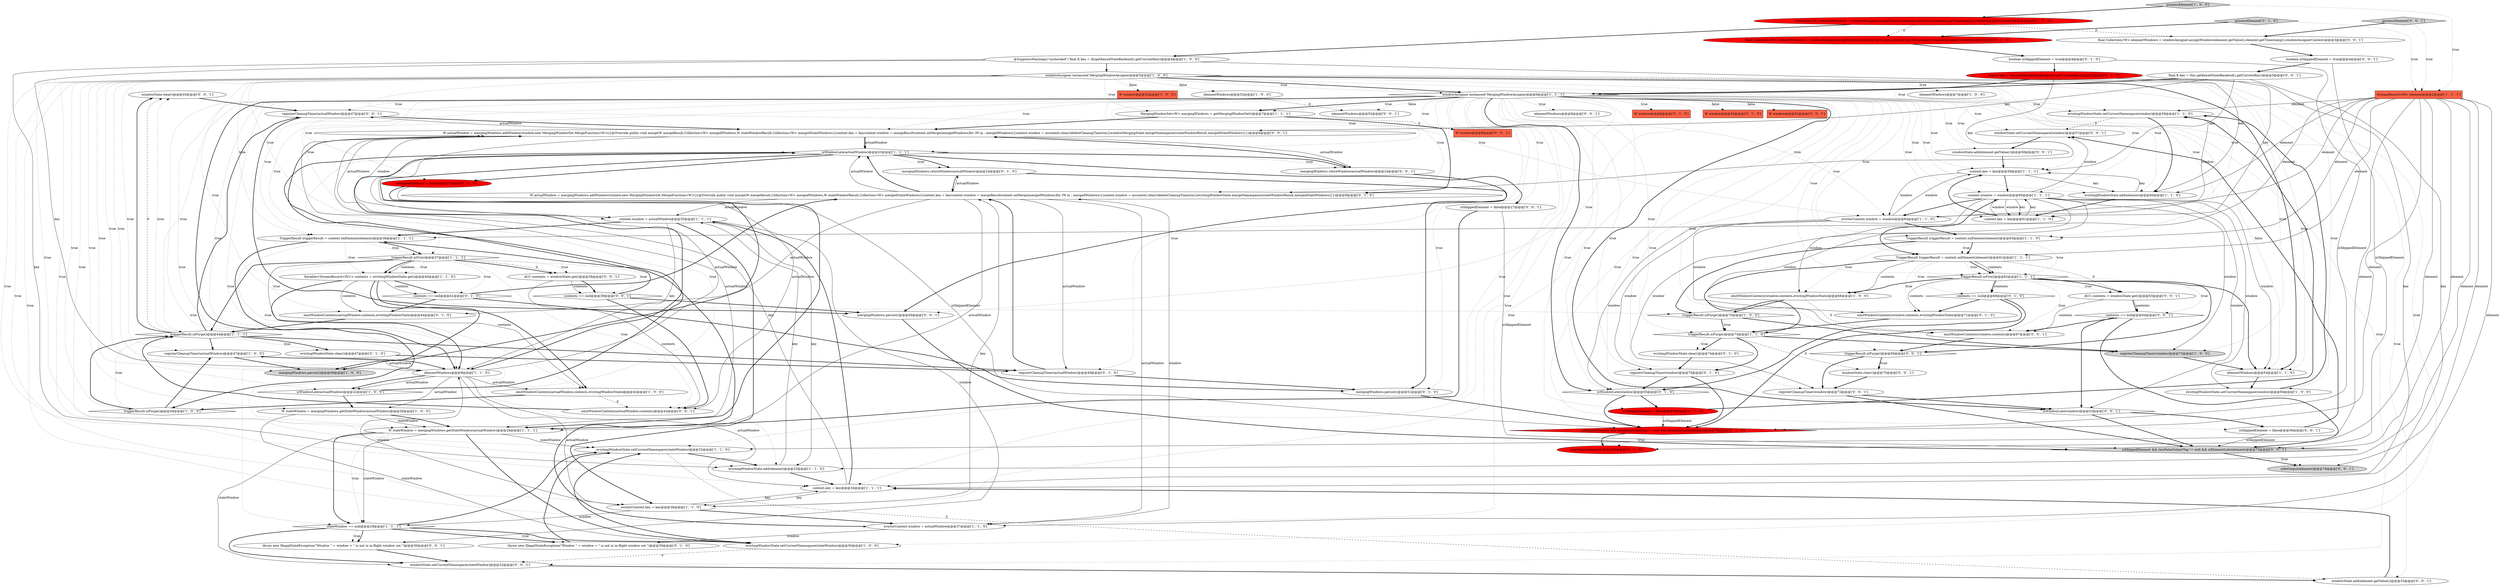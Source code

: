 digraph {
73 [style = filled, label = "windowState.clear()@@@45@@@['0', '0', '1']", fillcolor = white, shape = ellipse image = "AAA0AAABBB3BBB"];
19 [style = filled, label = "elementWindows@@@54@@@['1', '1', '0']", fillcolor = white, shape = ellipse image = "AAA0AAABBB1BBB"];
24 [style = filled, label = "evictingWindowState.setCurrentNamespace(window)@@@56@@@['1', '0', '0']", fillcolor = white, shape = ellipse image = "AAA0AAABBB1BBB"];
45 [style = filled, label = "registerCleanupTimer(window)@@@73@@@['1', '0', '0']", fillcolor = lightgray, shape = ellipse image = "AAA0AAABBB1BBB"];
29 [style = filled, label = "triggerResult.isFire()@@@37@@@['1', '1', '1']", fillcolor = white, shape = diamond image = "AAA0AAABBB1BBB"];
74 [style = filled, label = "W actualWindow = mergingWindows.addWindow(window,new MergingWindowSet.MergeFunction<W>(){@Override public void merge(W mergeResult,Collection<W> mergedWindows,W stateWindowResult,Collection<W> mergedStateWindows){context.key = keycontext.window = mergeResultcontext.onMerge(mergedWindows)for (W m : mergedWindows){context.window = mcontext.clear()deleteCleanupTimer(m)}windowMergingState.mergeNamespaces(stateWindowResult,mergedStateWindows)}})@@@9@@@['0', '0', '1']", fillcolor = white, shape = ellipse image = "AAA0AAABBB3BBB"];
3 [style = filled, label = "triggerResult.isPurge()@@@73@@@['1', '1', '0']", fillcolor = white, shape = diamond image = "AAA0AAABBB1BBB"];
86 [style = filled, label = "isWindowLate(window)@@@53@@@['0', '0', '1']", fillcolor = white, shape = diamond image = "AAA0AAABBB3BBB"];
48 [style = filled, label = "isSkippedElement = false@@@58@@@['0', '1', '0']", fillcolor = red, shape = ellipse image = "AAA1AAABBB2BBB"];
66 [style = filled, label = "mergingWindows.retireWindow(actualWindow)@@@24@@@['0', '1', '0']", fillcolor = white, shape = ellipse image = "AAA0AAABBB2BBB"];
26 [style = filled, label = "Iterable<StreamRecord<IN>> contents = evictingWindowState.get()@@@40@@@['1', '1', '0']", fillcolor = white, shape = ellipse image = "AAA0AAABBB1BBB"];
95 [style = filled, label = "final K key = this.getKeyedStateBackend().getCurrentKey()@@@5@@@['0', '0', '1']", fillcolor = white, shape = ellipse image = "AAA0AAABBB3BBB"];
83 [style = filled, label = "isSkippedElement && lateDataOutputTag != null && isElementLate(element)@@@75@@@['0', '0', '1']", fillcolor = lightgray, shape = diamond image = "AAA0AAABBB3BBB"];
14 [style = filled, label = "elementWindows@@@7@@@['1', '0', '0']", fillcolor = white, shape = ellipse image = "AAA0AAABBB1BBB"];
38 [style = filled, label = "isWindowLate(actualWindow)@@@22@@@['1', '0', '0']", fillcolor = white, shape = diamond image = "AAA0AAABBB1BBB"];
59 [style = filled, label = "boolean isSkippedElement = true@@@4@@@['0', '1', '0']", fillcolor = white, shape = ellipse image = "AAA0AAABBB2BBB"];
61 [style = filled, label = "registerCleanupTimer(window)@@@76@@@['0', '1', '0']", fillcolor = white, shape = ellipse image = "AAA0AAABBB2BBB"];
72 [style = filled, label = "boolean isSkippedElement = true@@@4@@@['0', '0', '1']", fillcolor = white, shape = ellipse image = "AAA0AAABBB3BBB"];
11 [style = filled, label = "isWindowLate(actualWindow)@@@23@@@['1', '1', '1']", fillcolor = white, shape = diamond image = "AAA0AAABBB1BBB"];
62 [style = filled, label = "isSkippedElement = false@@@27@@@['0', '1', '0']", fillcolor = red, shape = ellipse image = "AAA1AAABBB2BBB"];
44 [style = filled, label = "evictingWindowState.setCurrentNamespace(stateWindow)@@@32@@@['1', '1', '0']", fillcolor = white, shape = ellipse image = "AAA0AAABBB1BBB"];
21 [style = filled, label = "evictorContext.window = actualWindow@@@37@@@['1', '1', '0']", fillcolor = white, shape = ellipse image = "AAA0AAABBB1BBB"];
60 [style = filled, label = "isWindowLate(window)@@@55@@@['0', '1', '0']", fillcolor = white, shape = diamond image = "AAA0AAABBB2BBB"];
13 [style = filled, label = "evictingWindowState.setCurrentNamespace(window)@@@59@@@['1', '1', '0']", fillcolor = white, shape = ellipse image = "AAA0AAABBB1BBB"];
68 [style = filled, label = "registerCleanupTimer(actualWindow)@@@49@@@['0', '1', '0']", fillcolor = white, shape = ellipse image = "AAA0AAABBB2BBB"];
70 [style = filled, label = "emitWindowContents(window,contents)@@@67@@@['0', '0', '1']", fillcolor = white, shape = ellipse image = "AAA0AAABBB3BBB"];
75 [style = filled, label = "registerCleanupTimer(window)@@@72@@@['0', '0', '1']", fillcolor = white, shape = ellipse image = "AAA0AAABBB3BBB"];
23 [style = filled, label = "mergingWindows.persist()@@@49@@@['1', '0', '0']", fillcolor = lightgray, shape = ellipse image = "AAA0AAABBB1BBB"];
92 [style = filled, label = "windowState.setCurrentNamespace(window)@@@57@@@['0', '0', '1']", fillcolor = white, shape = ellipse image = "AAA0AAABBB3BBB"];
30 [style = filled, label = "processElement['1', '0', '0']", fillcolor = lightgray, shape = diamond image = "AAA0AAABBB1BBB"];
6 [style = filled, label = "@SuppressWarnings(\"unchecked\") final K key = (K)getKeyedStateBackend().getCurrentKey()@@@4@@@['1', '0', '0']", fillcolor = white, shape = ellipse image = "AAA0AAABBB1BBB"];
42 [style = filled, label = "MergingWindowSet<W> mergingWindows = getMergingWindowSet()@@@7@@@['1', '1', '1']", fillcolor = white, shape = ellipse image = "AAA0AAABBB1BBB"];
88 [style = filled, label = "ACC contents = windowState.get()@@@38@@@['0', '0', '1']", fillcolor = white, shape = ellipse image = "AAA0AAABBB3BBB"];
69 [style = filled, label = "mergingWindows.retireWindow(actualWindow)@@@24@@@['0', '0', '1']", fillcolor = white, shape = ellipse image = "AAA0AAABBB3BBB"];
67 [style = filled, label = "evictingWindowState.clear()@@@74@@@['0', '1', '0']", fillcolor = white, shape = ellipse image = "AAA0AAABBB2BBB"];
77 [style = filled, label = "contents == null@@@39@@@['0', '0', '1']", fillcolor = white, shape = diamond image = "AAA0AAABBB3BBB"];
18 [style = filled, label = "StreamRecord<IN> element@@@2@@@['1', '1', '1']", fillcolor = tomato, shape = box image = "AAA0AAABBB1BBB"];
52 [style = filled, label = "contents == null@@@41@@@['0', '1', '0']", fillcolor = white, shape = diamond image = "AAA0AAABBB2BBB"];
53 [style = filled, label = "emitWindowContents(window,contents,evictingWindowState)@@@71@@@['0', '1', '0']", fillcolor = white, shape = ellipse image = "AAA0AAABBB2BBB"];
8 [style = filled, label = "elementWindows@@@8@@@['1', '1', '0']", fillcolor = white, shape = ellipse image = "AAA0AAABBB1BBB"];
71 [style = filled, label = "elementWindows@@@8@@@['0', '0', '1']", fillcolor = white, shape = ellipse image = "AAA0AAABBB3BBB"];
4 [style = filled, label = "evictingWindowState.add(element)@@@33@@@['1', '1', '0']", fillcolor = white, shape = ellipse image = "AAA0AAABBB1BBB"];
16 [style = filled, label = "context.window = window@@@60@@@['1', '1', '1']", fillcolor = white, shape = ellipse image = "AAA0AAABBB1BBB"];
46 [style = filled, label = "W window@@@8@@@['0', '1', '0']", fillcolor = tomato, shape = box image = "AAA0AAABBB2BBB"];
82 [style = filled, label = "throw new IllegalStateException(\"Window \" + window + \" is not in in-flight window set.\")@@@30@@@['0', '0', '1']", fillcolor = white, shape = ellipse image = "AAA0AAABBB3BBB"];
91 [style = filled, label = "mergingWindows.persist()@@@49@@@['0', '0', '1']", fillcolor = white, shape = ellipse image = "AAA0AAABBB3BBB"];
0 [style = filled, label = "windowAssigner instanceof MergingWindowAssigner@@@6@@@['1', '1', '1']", fillcolor = white, shape = diamond image = "AAA0AAABBB1BBB"];
85 [style = filled, label = "W window@@@8@@@['0', '0', '1']", fillcolor = tomato, shape = box image = "AAA0AAABBB3BBB"];
90 [style = filled, label = "isSkippedElement = false@@@56@@@['0', '0', '1']", fillcolor = white, shape = ellipse image = "AAA0AAABBB3BBB"];
43 [style = filled, label = "elementWindows@@@52@@@['1', '0', '0']", fillcolor = white, shape = ellipse image = "AAA0AAABBB1BBB"];
58 [style = filled, label = "processElement['0', '1', '0']", fillcolor = lightgray, shape = diamond image = "AAA0AAABBB2BBB"];
65 [style = filled, label = "isSkippedElement && lateDataOutputTag != null && isElementLate(element)@@@79@@@['0', '1', '0']", fillcolor = red, shape = diamond image = "AAA1AAABBB2BBB"];
55 [style = filled, label = "final Collection<W> elementWindows = windowAssigner.assignWindows(element.getValue(),element.getTimestamp(),windowAssignerContext)@@@3@@@['0', '1', '0']", fillcolor = red, shape = ellipse image = "AAA1AAABBB2BBB"];
36 [style = filled, label = "evictorContext.key = key@@@36@@@['1', '1', '0']", fillcolor = white, shape = ellipse image = "AAA0AAABBB1BBB"];
54 [style = filled, label = "W window@@@54@@@['0', '1', '0']", fillcolor = tomato, shape = box image = "AAA0AAABBB2BBB"];
84 [style = filled, label = "W window@@@52@@@['0', '0', '1']", fillcolor = tomato, shape = box image = "AAA0AAABBB3BBB"];
17 [style = filled, label = "emitWindowContents(window,contents,evictingWindowState)@@@68@@@['1', '0', '0']", fillcolor = white, shape = ellipse image = "AAA0AAABBB1BBB"];
32 [style = filled, label = "emitWindowContents(actualWindow,contents,evictingWindowState)@@@42@@@['1', '0', '0']", fillcolor = white, shape = ellipse image = "AAA0AAABBB1BBB"];
57 [style = filled, label = "mergingWindows.persist()@@@51@@@['0', '1', '0']", fillcolor = white, shape = ellipse image = "AAA0AAABBB2BBB"];
7 [style = filled, label = "triggerResult.isPurge()@@@44@@@['1', '0', '0']", fillcolor = white, shape = diamond image = "AAA0AAABBB1BBB"];
49 [style = filled, label = "contents == null@@@68@@@['0', '1', '0']", fillcolor = white, shape = diamond image = "AAA0AAABBB2BBB"];
28 [style = filled, label = "triggerResult.isPurge()@@@44@@@['1', '1', '1']", fillcolor = white, shape = diamond image = "AAA0AAABBB1BBB"];
64 [style = filled, label = "final K key = this.getKeyedStateBackend().getCurrentKey()@@@5@@@['0', '1', '0']", fillcolor = red, shape = ellipse image = "AAA1AAABBB2BBB"];
22 [style = filled, label = "W stateWindow = mergingWindows.getStateWindow(actualWindow)@@@28@@@['1', '1', '1']", fillcolor = white, shape = ellipse image = "AAA0AAABBB1BBB"];
10 [style = filled, label = "windowAssigner instanceof MergingWindowAssigner@@@5@@@['1', '0', '0']", fillcolor = white, shape = diamond image = "AAA0AAABBB1BBB"];
41 [style = filled, label = "TriggerResult triggerResult = context.onElement(element)@@@61@@@['1', '1', '1']", fillcolor = white, shape = ellipse image = "AAA0AAABBB1BBB"];
94 [style = filled, label = "contents == null@@@64@@@['0', '0', '1']", fillcolor = white, shape = diamond image = "AAA0AAABBB3BBB"];
25 [style = filled, label = "registerCleanupTimer(actualWindow)@@@47@@@['1', '0', '0']", fillcolor = white, shape = ellipse image = "AAA0AAABBB1BBB"];
81 [style = filled, label = "final Collection<W> elementWindows = windowAssigner.assignWindows(element.getValue(),element.getTimestamp(),windowAssignerContext)@@@3@@@['0', '0', '1']", fillcolor = white, shape = ellipse image = "AAA0AAABBB3BBB"];
40 [style = filled, label = "context.key = key@@@61@@@['1', '1', '0']", fillcolor = white, shape = ellipse image = "AAA0AAABBB1BBB"];
50 [style = filled, label = "throw new IllegalStateException(\"Window \" + window + \" is not in in-flight window set.\")@@@30@@@['0', '1', '0']", fillcolor = white, shape = ellipse image = "AAA0AAABBB2BBB"];
27 [style = filled, label = "TriggerResult triggerResult = context.onElement(element)@@@65@@@['1', '1', '0']", fillcolor = white, shape = ellipse image = "AAA0AAABBB1BBB"];
96 [style = filled, label = "processElement['0', '0', '1']", fillcolor = lightgray, shape = diamond image = "AAA0AAABBB3BBB"];
20 [style = filled, label = "triggerResult.isPurge()@@@70@@@['1', '0', '0']", fillcolor = white, shape = diamond image = "AAA0AAABBB1BBB"];
1 [style = filled, label = "evictorContext.window = window@@@64@@@['1', '1', '0']", fillcolor = white, shape = ellipse image = "AAA0AAABBB1BBB"];
35 [style = filled, label = "W stateWindow = mergingWindows.getStateWindow(actualWindow)@@@26@@@['1', '0', '0']", fillcolor = white, shape = ellipse image = "AAA0AAABBB1BBB"];
56 [style = filled, label = "W actualWindow = mergingWindows.addWindow(window,new MergingWindowSet.MergeFunction<W>(){@Override public void merge(W mergeResult,Collection<W> mergedWindows,W stateWindowResult,Collection<W> mergedStateWindows){context.key = keycontext.window = mergeResultcontext.onMerge(mergedWindows)for (W m : mergedWindows){context.window = mcontext.clear()deleteCleanupTimer(m)}evictingWindowState.mergeNamespaces(stateWindowResult,mergedStateWindows)}})@@@9@@@['0', '1', '0']", fillcolor = white, shape = ellipse image = "AAA0AAABBB2BBB"];
98 [style = filled, label = "windowState.add(element.getValue())@@@33@@@['0', '0', '1']", fillcolor = white, shape = ellipse image = "AAA0AAABBB3BBB"];
89 [style = filled, label = "registerCleanupTimer(actualWindow)@@@47@@@['0', '0', '1']", fillcolor = white, shape = ellipse image = "AAA0AAABBB3BBB"];
51 [style = filled, label = "emitWindowContents(actualWindow,contents,evictingWindowState)@@@44@@@['0', '1', '0']", fillcolor = white, shape = ellipse image = "AAA0AAABBB2BBB"];
33 [style = filled, label = "context.key = key@@@34@@@['1', '1', '1']", fillcolor = white, shape = ellipse image = "AAA0AAABBB1BBB"];
5 [style = filled, label = "TriggerResult triggerResult = context.onElement(element)@@@36@@@['1', '1', '1']", fillcolor = white, shape = ellipse image = "AAA0AAABBB1BBB"];
34 [style = filled, label = "W window@@@52@@@['1', '0', '0']", fillcolor = tomato, shape = box image = "AAA0AAABBB1BBB"];
47 [style = filled, label = "evictingWindowState.clear()@@@47@@@['0', '1', '0']", fillcolor = white, shape = ellipse image = "AAA0AAABBB2BBB"];
37 [style = filled, label = "Collection<W> elementWindows = windowAssigner.assignWindows(element.getValue(),element.getTimestamp(),windowAssignerContext)@@@3@@@['1', '0', '0']", fillcolor = red, shape = ellipse image = "AAA1AAABBB1BBB"];
15 [style = filled, label = "evictingWindowState.add(element)@@@60@@@['1', '1', '0']", fillcolor = white, shape = ellipse image = "AAA0AAABBB1BBB"];
97 [style = filled, label = "ACC contents = windowState.get()@@@63@@@['0', '0', '1']", fillcolor = white, shape = ellipse image = "AAA0AAABBB3BBB"];
79 [style = filled, label = "isSkippedElement = false@@@27@@@['0', '0', '1']", fillcolor = white, shape = ellipse image = "AAA0AAABBB3BBB"];
2 [style = filled, label = "context.window = actualWindow@@@35@@@['1', '1', '1']", fillcolor = white, shape = ellipse image = "AAA0AAABBB1BBB"];
12 [style = filled, label = "context.key = key@@@59@@@['1', '1', '1']", fillcolor = white, shape = ellipse image = "AAA0AAABBB1BBB"];
93 [style = filled, label = "triggerResult.isPurge()@@@69@@@['0', '0', '1']", fillcolor = white, shape = diamond image = "AAA0AAABBB3BBB"];
76 [style = filled, label = "windowState.clear()@@@70@@@['0', '0', '1']", fillcolor = white, shape = ellipse image = "AAA0AAABBB3BBB"];
39 [style = filled, label = "stateWindow == null@@@29@@@['1', '1', '1']", fillcolor = white, shape = diamond image = "AAA0AAABBB1BBB"];
63 [style = filled, label = "sideOutput(element)@@@80@@@['0', '1', '0']", fillcolor = red, shape = ellipse image = "AAA1AAABBB2BBB"];
87 [style = filled, label = "windowState.add(element.getValue())@@@58@@@['0', '0', '1']", fillcolor = white, shape = ellipse image = "AAA0AAABBB3BBB"];
9 [style = filled, label = "triggerResult.isFire()@@@62@@@['1', '1', '1']", fillcolor = white, shape = diamond image = "AAA0AAABBB1BBB"];
80 [style = filled, label = "emitWindowContents(actualWindow,contents)@@@42@@@['0', '0', '1']", fillcolor = white, shape = ellipse image = "AAA0AAABBB3BBB"];
78 [style = filled, label = "windowState.setCurrentNamespace(stateWindow)@@@32@@@['0', '0', '1']", fillcolor = white, shape = ellipse image = "AAA0AAABBB3BBB"];
31 [style = filled, label = "evictingWindowState.setCurrentNamespace(stateWindow)@@@30@@@['1', '0', '0']", fillcolor = white, shape = ellipse image = "AAA0AAABBB1BBB"];
99 [style = filled, label = "elementWindows@@@52@@@['0', '0', '1']", fillcolor = white, shape = ellipse image = "AAA0AAABBB3BBB"];
100 [style = filled, label = "sideOutput(element)@@@76@@@['0', '0', '1']", fillcolor = lightgray, shape = ellipse image = "AAA0AAABBB3BBB"];
0->5 [style = dotted, label="true"];
1->27 [style = bold, label=""];
95->33 [style = solid, label="key"];
41->9 [style = bold, label=""];
29->77 [style = dotted, label="true"];
16->41 [style = bold, label=""];
89->74 [style = bold, label=""];
41->97 [style = dashed, label="0"];
41->9 [style = solid, label="contents"];
39->31 [style = bold, label=""];
0->86 [style = bold, label=""];
28->25 [style = bold, label=""];
10->1 [style = dotted, label="true"];
5->29 [style = dotted, label="true"];
10->4 [style = dotted, label="true"];
20->45 [style = bold, label=""];
39->50 [style = bold, label=""];
64->0 [style = bold, label=""];
59->64 [style = bold, label=""];
73->89 [style = bold, label=""];
0->46 [style = dotted, label="true"];
16->75 [style = solid, label="window"];
74->2 [style = solid, label="actualWindow"];
28->73 [style = bold, label=""];
77->74 [style = bold, label=""];
74->89 [style = solid, label="actualWindow"];
32->7 [style = bold, label=""];
8->38 [style = bold, label=""];
60->48 [style = bold, label=""];
29->52 [style = dotted, label="true"];
11->69 [style = dotted, label="true"];
8->38 [style = solid, label="actualWindow"];
10->25 [style = dotted, label="true"];
36->8 [style = solid, label="window"];
87->12 [style = bold, label=""];
0->19 [style = dotted, label="false"];
10->0 [style = bold, label=""];
29->88 [style = dotted, label="true"];
41->17 [style = solid, label="contents"];
13->15 [style = bold, label=""];
2->8 [style = solid, label="key"];
66->57 [style = bold, label=""];
0->89 [style = dotted, label="true"];
17->70 [style = dashed, label="0"];
0->48 [style = dotted, label="true"];
2->74 [style = solid, label="window"];
59->65 [style = solid, label="isSkippedElement"];
8->33 [style = solid, label="actualWindow"];
91->83 [style = bold, label=""];
16->40 [style = solid, label="window"];
48->65 [style = solid, label="isSkippedElement"];
9->93 [style = bold, label=""];
56->51 [style = solid, label="actualWindow"];
4->33 [style = bold, label=""];
83->100 [style = bold, label=""];
82->78 [style = bold, label=""];
10->13 [style = dotted, label="true"];
31->44 [style = bold, label=""];
10->2 [style = dotted, label="true"];
21->50 [style = solid, label="window"];
98->33 [style = bold, label=""];
9->49 [style = bold, label=""];
88->80 [style = solid, label="contents"];
65->63 [style = bold, label=""];
10->40 [style = dotted, label="true"];
33->2 [style = bold, label=""];
26->51 [style = solid, label="contents"];
28->73 [style = dashed, label="0"];
0->28 [style = dotted, label="true"];
0->13 [style = dotted, label="true"];
0->98 [style = dotted, label="true"];
78->98 [style = bold, label=""];
15->12 [style = solid, label="key"];
52->56 [style = bold, label=""];
94->83 [style = bold, label=""];
38->11 [style = dotted, label="true"];
0->60 [style = bold, label=""];
39->78 [style = bold, label=""];
56->21 [style = solid, label="actualWindow"];
26->23 [style = bold, label=""];
62->65 [style = solid, label="isSkippedElement"];
25->8 [style = bold, label=""];
10->27 [style = dotted, label="true"];
0->2 [style = dotted, label="true"];
0->27 [style = dotted, label="true"];
93->75 [style = bold, label=""];
65->63 [style = dotted, label="true"];
10->21 [style = dotted, label="true"];
11->23 [style = bold, label=""];
10->7 [style = dotted, label="true"];
66->56 [style = bold, label=""];
44->98 [style = dashed, label="0"];
75->83 [style = bold, label=""];
18->63 [style = solid, label="element"];
10->8 [style = dotted, label="true"];
0->12 [style = dotted, label="true"];
74->22 [style = solid, label="actualWindow"];
10->38 [style = dotted, label="true"];
40->16 [style = solid, label="key"];
5->32 [style = dotted, label="true"];
39->82 [style = dotted, label="true"];
88->77 [style = bold, label=""];
70->93 [style = bold, label=""];
32->80 [style = dashed, label="0"];
16->92 [style = solid, label="window"];
0->21 [style = dotted, label="true"];
56->22 [style = solid, label="actualWindow"];
28->89 [style = bold, label=""];
0->68 [style = dotted, label="true"];
0->8 [style = bold, label=""];
1->60 [style = solid, label="window"];
18->65 [style = solid, label="element"];
60->65 [style = bold, label=""];
41->49 [style = dotted, label="true"];
0->3 [style = dotted, label="true"];
5->29 [style = bold, label=""];
0->56 [style = dotted, label="true"];
0->44 [style = dotted, label="true"];
26->32 [style = bold, label=""];
0->42 [style = bold, label=""];
83->100 [style = dotted, label="true"];
27->41 [style = dotted, label="true"];
0->60 [style = dotted, label="true"];
3->61 [style = bold, label=""];
67->61 [style = bold, label=""];
0->57 [style = dotted, label="true"];
0->39 [style = dotted, label="true"];
64->56 [style = solid, label="key"];
10->24 [style = dotted, label="true"];
72->83 [style = solid, label="isSkippedElement"];
58->18 [style = dotted, label="true"];
74->11 [style = bold, label=""];
57->65 [style = bold, label=""];
37->55 [style = dashed, label="0"];
33->74 [style = solid, label="key"];
27->20 [style = bold, label=""];
90->92 [style = bold, label=""];
12->15 [style = solid, label="key"];
72->95 [style = bold, label=""];
0->90 [style = dotted, label="true"];
39->50 [style = dotted, label="true"];
61->65 [style = bold, label=""];
86->90 [style = bold, label=""];
3->45 [style = bold, label=""];
74->80 [style = solid, label="actualWindow"];
0->79 [style = dotted, label="true"];
10->45 [style = dotted, label="true"];
86->83 [style = bold, label=""];
11->79 [style = bold, label=""];
26->52 [style = bold, label=""];
10->43 [style = dotted, label="false"];
30->18 [style = dotted, label="true"];
29->80 [style = dotted, label="true"];
9->94 [style = dotted, label="true"];
22->39 [style = solid, label="stateWindow"];
29->51 [style = dotted, label="true"];
2->5 [style = bold, label=""];
0->40 [style = dotted, label="true"];
10->12 [style = dotted, label="true"];
61->60 [style = bold, label=""];
28->47 [style = dotted, label="true"];
39->44 [style = bold, label=""];
0->15 [style = dotted, label="true"];
0->33 [style = dotted, label="true"];
28->68 [style = bold, label=""];
22->31 [style = bold, label=""];
47->68 [style = bold, label=""];
18->21 [style = solid, label="element"];
36->33 [style = solid, label="key"];
0->86 [style = dotted, label="true"];
16->86 [style = solid, label="window"];
10->33 [style = dotted, label="true"];
68->56 [style = bold, label=""];
0->36 [style = dotted, label="true"];
10->14 [style = dotted, label="true"];
64->33 [style = solid, label="key"];
29->28 [style = bold, label=""];
49->53 [style = bold, label=""];
0->29 [style = dotted, label="true"];
28->73 [style = dotted, label="true"];
9->97 [style = dotted, label="true"];
81->72 [style = bold, label=""];
0->62 [style = dotted, label="true"];
45->19 [style = bold, label=""];
43->99 [style = dashed, label="0"];
0->93 [style = dotted, label="true"];
10->22 [style = dotted, label="true"];
9->53 [style = solid, label="contents"];
16->24 [style = solid, label="window"];
52->57 [style = bold, label=""];
0->54 [style = dotted, label="false"];
1->61 [style = solid, label="window"];
36->39 [style = solid, label="window"];
1->13 [style = solid, label="window"];
56->11 [style = solid, label="actualWindow"];
10->44 [style = dotted, label="true"];
2->82 [style = solid, label="window"];
37->81 [style = dashed, label="0"];
50->44 [style = bold, label=""];
16->70 [style = solid, label="window"];
77->91 [style = bold, label=""];
29->26 [style = dotted, label="true"];
95->12 [style = solid, label="key"];
11->66 [style = dotted, label="true"];
10->42 [style = dotted, label="true"];
94->70 [style = bold, label=""];
2->36 [style = bold, label=""];
89->91 [style = bold, label=""];
18->41 [style = solid, label="element"];
0->11 [style = dotted, label="true"];
12->1 [style = solid, label="window"];
0->42 [style = dotted, label="true"];
8->36 [style = solid, label="actualWindow"];
29->26 [style = bold, label=""];
0->8 [style = dotted, label="true"];
0->87 [style = dotted, label="true"];
42->56 [style = bold, label=""];
3->67 [style = bold, label=""];
96->18 [style = dotted, label="true"];
80->28 [style = bold, label=""];
21->56 [style = solid, label="window"];
3->67 [style = dotted, label="true"];
5->26 [style = dotted, label="true"];
48->13 [style = bold, label=""];
11->62 [style = bold, label=""];
52->51 [style = bold, label=""];
0->41 [style = dotted, label="true"];
94->86 [style = bold, label=""];
69->74 [style = bold, label=""];
33->36 [style = solid, label="key"];
8->35 [style = solid, label="actualWindow"];
0->4 [style = dotted, label="true"];
22->78 [style = solid, label="stateWindow"];
11->66 [style = bold, label=""];
2->4 [style = solid, label="key"];
49->65 [style = bold, label=""];
26->8 [style = bold, label=""];
64->40 [style = solid, label="key"];
16->17 [style = solid, label="window"];
75->86 [style = bold, label=""];
10->35 [style = dotted, label="true"];
21->5 [style = bold, label=""];
7->28 [style = bold, label=""];
16->1 [style = bold, label=""];
18->1 [style = solid, label="element"];
6->10 [style = bold, label=""];
97->94 [style = bold, label=""];
22->44 [style = solid, label="stateWindow"];
15->40 [style = bold, label=""];
39->82 [style = bold, label=""];
0->16 [style = dotted, label="true"];
0->9 [style = dotted, label="true"];
0->85 [style = dotted, label="true"];
7->28 [style = dotted, label="true"];
35->22 [style = solid, label="stateWindow"];
0->1 [style = dotted, label="true"];
1->12 [style = solid, label="window"];
9->49 [style = solid, label="contents"];
16->40 [style = solid, label="key"];
0->61 [style = dotted, label="true"];
29->88 [style = bold, label=""];
30->37 [style = bold, label=""];
58->55 [style = bold, label=""];
18->5 [style = solid, label="element"];
37->6 [style = bold, label=""];
69->91 [style = bold, label=""];
10->5 [style = dotted, label="true"];
88->77 [style = solid, label="contents"];
68->57 [style = bold, label=""];
74->11 [style = solid, label="actualWindow"];
36->21 [style = bold, label=""];
10->36 [style = dotted, label="true"];
6->15 [style = solid, label="key"];
6->8 [style = solid, label="key"];
27->41 [style = bold, label=""];
96->81 [style = bold, label=""];
8->25 [style = solid, label="actualWindow"];
9->97 [style = bold, label=""];
10->34 [style = dotted, label="false"];
18->100 [style = solid, label="element"];
18->15 [style = solid, label="element"];
18->83 [style = solid, label="element"];
10->19 [style = bold, label=""];
10->31 [style = dotted, label="true"];
9->70 [style = dotted, label="true"];
11->69 [style = bold, label=""];
77->80 [style = bold, label=""];
0->71 [style = dotted, label="true"];
29->32 [style = solid, label="contents"];
29->26 [style = solid, label="contents"];
92->87 [style = bold, label=""];
19->24 [style = bold, label=""];
0->75 [style = dotted, label="true"];
10->20 [style = dotted, label="true"];
27->9 [style = dotted, label="true"];
0->84 [style = dotted, label="false"];
10->16 [style = dotted, label="true"];
4->2 [style = solid, label="key"];
76->75 [style = bold, label=""];
17->20 [style = bold, label=""];
42->85 [style = dashed, label="0"];
95->74 [style = solid, label="key"];
29->88 [style = dashed, label="0"];
51->28 [style = bold, label=""];
3->76 [style = dashed, label="0"];
55->59 [style = bold, label=""];
38->11 [style = bold, label=""];
9->17 [style = bold, label=""];
20->3 [style = bold, label=""];
90->83 [style = solid, label="isSkippedElement"];
18->13 [style = solid, label="element"];
56->66 [style = solid, label="actualWindow"];
10->23 [style = dotted, label="true"];
41->53 [style = dotted, label="true"];
44->4 [style = bold, label=""];
79->22 [style = bold, label=""];
20->3 [style = dotted, label="true"];
11->8 [style = bold, label=""];
5->7 [style = bold, label=""];
10->0 [style = dotted, label="true"];
38->35 [style = bold, label=""];
24->13 [style = bold, label=""];
56->11 [style = bold, label=""];
41->9 [style = dotted, label="true"];
93->76 [style = bold, label=""];
62->22 [style = bold, label=""];
28->47 [style = bold, label=""];
18->4 [style = solid, label="element"];
1->53 [style = solid, label="window"];
18->27 [style = solid, label="element"];
40->12 [style = bold, label=""];
8->32 [style = solid, label="actualWindow"];
36->56 [style = solid, label="key"];
0->99 [style = dotted, label="false"];
0->92 [style = dotted, label="true"];
95->0 [style = bold, label=""];
10->19 [style = dotted, label="true"];
26->52 [style = solid, label="contents"];
49->60 [style = bold, label=""];
42->74 [style = bold, label=""];
9->19 [style = bold, label=""];
22->39 [style = bold, label=""];
16->45 [style = solid, label="window"];
0->91 [style = dotted, label="true"];
27->17 [style = dotted, label="true"];
6->4 [style = solid, label="key"];
97->70 [style = solid, label="contents"];
25->23 [style = bold, label=""];
35->22 [style = bold, label=""];
22->39 [style = dotted, label="true"];
53->3 [style = bold, label=""];
41->3 [style = bold, label=""];
40->16 [style = solid, label="window"];
12->16 [style = bold, label=""];
18->44 [style = solid, label="element"];
35->31 [style = solid, label="stateWindow"];
93->76 [style = dotted, label="true"];
13->92 [style = dashed, label="0"];
0->78 [style = dotted, label="true"];
74->69 [style = solid, label="actualWindow"];
0->22 [style = dotted, label="true"];
8->11 [style = solid, label="actualWindow"];
56->2 [style = solid, label="actualWindow"];
10->15 [style = dotted, label="true"];
79->83 [style = solid, label="isSkippedElement"];
16->19 [style = solid, label="window"];
56->68 [style = solid, label="actualWindow"];
7->25 [style = bold, label=""];
97->94 [style = solid, label="contents"];
31->78 [style = dashed, label="0"];
0->74 [style = dotted, label="true"];
}
